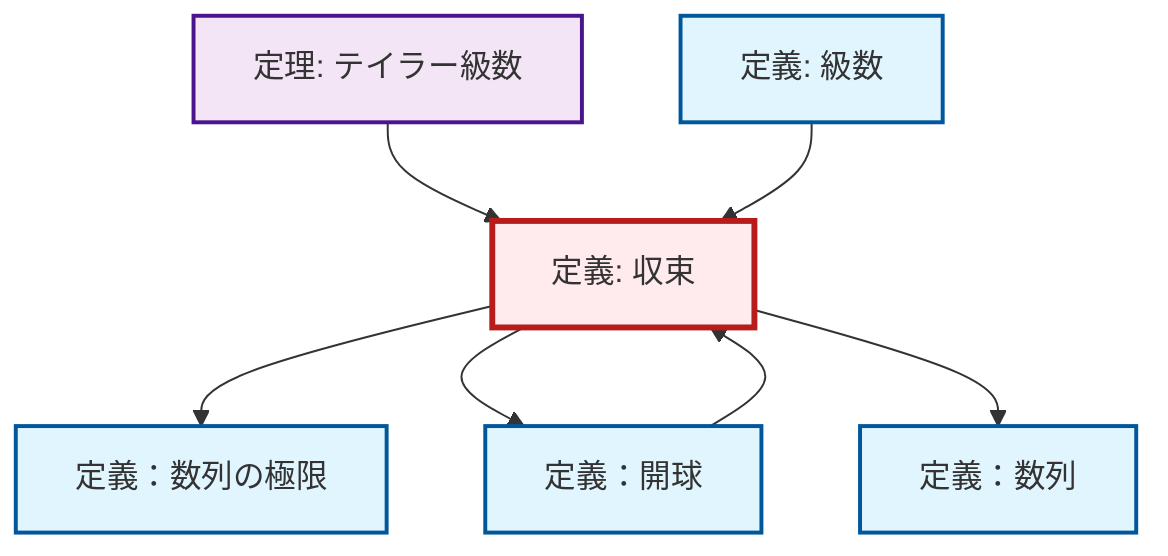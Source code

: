 graph TD
    classDef definition fill:#e1f5fe,stroke:#01579b,stroke-width:2px
    classDef theorem fill:#f3e5f5,stroke:#4a148c,stroke-width:2px
    classDef axiom fill:#fff3e0,stroke:#e65100,stroke-width:2px
    classDef example fill:#e8f5e9,stroke:#1b5e20,stroke-width:2px
    classDef current fill:#ffebee,stroke:#b71c1c,stroke-width:3px
    def-limit["定義：数列の極限"]:::definition
    def-convergence["定義: 収束"]:::definition
    thm-taylor-series["定理: テイラー級数"]:::theorem
    def-series["定義: 級数"]:::definition
    def-open-ball["定義：開球"]:::definition
    def-sequence["定義：数列"]:::definition
    thm-taylor-series --> def-convergence
    def-convergence --> def-limit
    def-open-ball --> def-convergence
    def-convergence --> def-open-ball
    def-convergence --> def-sequence
    def-series --> def-convergence
    class def-convergence current